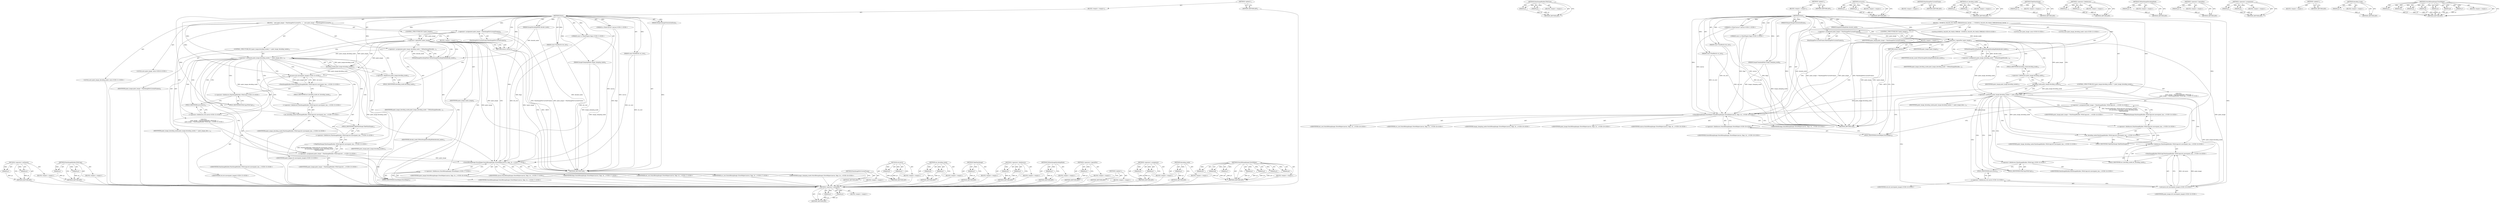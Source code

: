 digraph "StaticBitmapImage.DrawHelper" {
vulnerable_114 [label=<(METHOD,&lt;operator&gt;.notEquals)>];
vulnerable_115 [label=<(PARAM,p1)>];
vulnerable_116 [label=<(PARAM,p2)>];
vulnerable_117 [label=<(BLOCK,&lt;empty&gt;,&lt;empty&gt;)>];
vulnerable_118 [label=<(METHOD_RETURN,ANY)>];
vulnerable_137 [label=<(METHOD,PaintImageBuilder.WithCopy)>];
vulnerable_138 [label=<(PARAM,p1)>];
vulnerable_139 [label=<(PARAM,p2)>];
vulnerable_140 [label=<(BLOCK,&lt;empty&gt;,&lt;empty&gt;)>];
vulnerable_141 [label=<(METHOD_RETURN,ANY)>];
vulnerable_6 [label=<(METHOD,&lt;global&gt;)<SUB>1</SUB>>];
vulnerable_7 [label=<(BLOCK,&lt;empty&gt;,&lt;empty&gt;)<SUB>1</SUB>>];
vulnerable_8 [label=<(METHOD,Draw)<SUB>1</SUB>>];
vulnerable_9 [label="<(PARAM,cc::PaintCanvas* canvas)<SUB>1</SUB>>"];
vulnerable_10 [label="<(PARAM,const cc::PaintFlags&amp; flags)<SUB>2</SUB>>"];
vulnerable_11 [label=<(PARAM,const FloatRect&amp; dst_rect)<SUB>3</SUB>>];
vulnerable_12 [label=<(PARAM,const FloatRect&amp; src_rect)<SUB>4</SUB>>];
vulnerable_13 [label=<(PARAM,RespectImageOrientationEnum)<SUB>5</SUB>>];
vulnerable_14 [label=<(PARAM,ImageClampingMode image_clamping_mode)<SUB>6</SUB>>];
vulnerable_15 [label=<(PARAM,ImageDecodingMode decode_mode)<SUB>7</SUB>>];
vulnerable_16 [label=<(BLOCK,{
   auto paint_image = PaintImageForCurrentFra...,{
   auto paint_image = PaintImageForCurrentFra...)<SUB>7</SUB>>];
vulnerable_17 [label="<(LOCAL,auto paint_image: auto)<SUB>8</SUB>>"];
vulnerable_18 [label=<(&lt;operator&gt;.assignment,paint_image = PaintImageForCurrentFrame())<SUB>8</SUB>>];
vulnerable_19 [label=<(IDENTIFIER,paint_image,paint_image = PaintImageForCurrentFrame())<SUB>8</SUB>>];
vulnerable_20 [label=<(PaintImageForCurrentFrame,PaintImageForCurrentFrame())<SUB>8</SUB>>];
vulnerable_21 [label=<(CONTROL_STRUCTURE,IF,if (!paint_image))<SUB>9</SUB>>];
vulnerable_22 [label=<(&lt;operator&gt;.logicalNot,!paint_image)<SUB>9</SUB>>];
vulnerable_23 [label=<(IDENTIFIER,paint_image,!paint_image)<SUB>9</SUB>>];
vulnerable_24 [label=<(BLOCK,&lt;empty&gt;,&lt;empty&gt;)<SUB>10</SUB>>];
vulnerable_25 [label=<(RETURN,return;,return;)<SUB>10</SUB>>];
vulnerable_26 [label="<(LOCAL,auto paint_image_decoding_mode: auto)<SUB>11</SUB>>"];
vulnerable_27 [label=<(&lt;operator&gt;.assignment,paint_image_decoding_mode = ToPaintImageDecodin...)<SUB>11</SUB>>];
vulnerable_28 [label=<(IDENTIFIER,paint_image_decoding_mode,paint_image_decoding_mode = ToPaintImageDecodin...)<SUB>11</SUB>>];
vulnerable_29 [label=<(ToPaintImageDecodingMode,ToPaintImageDecodingMode(decode_mode))<SUB>11</SUB>>];
vulnerable_30 [label=<(IDENTIFIER,decode_mode,ToPaintImageDecodingMode(decode_mode))<SUB>11</SUB>>];
vulnerable_31 [label=<(CONTROL_STRUCTURE,IF,if (paint_image.decoding_mode() != paint_image_decoding_mode))<SUB>12</SUB>>];
vulnerable_32 [label=<(&lt;operator&gt;.notEquals,paint_image.decoding_mode() != paint_image_deco...)<SUB>12</SUB>>];
vulnerable_33 [label=<(decoding_mode,paint_image.decoding_mode())<SUB>12</SUB>>];
vulnerable_34 [label=<(&lt;operator&gt;.fieldAccess,paint_image.decoding_mode)<SUB>12</SUB>>];
vulnerable_35 [label=<(IDENTIFIER,paint_image,paint_image.decoding_mode())<SUB>12</SUB>>];
vulnerable_36 [label=<(FIELD_IDENTIFIER,decoding_mode,decoding_mode)<SUB>12</SUB>>];
vulnerable_37 [label=<(IDENTIFIER,paint_image_decoding_mode,paint_image.decoding_mode() != paint_image_deco...)<SUB>12</SUB>>];
vulnerable_38 [label="<(BLOCK,{
    paint_image = PaintImageBuilder::WithCopy...,{
    paint_image = PaintImageBuilder::WithCopy...)<SUB>12</SUB>>"];
vulnerable_39 [label="<(&lt;operator&gt;.assignment,paint_image = PaintImageBuilder::WithCopy(std::...)<SUB>13</SUB>>"];
vulnerable_40 [label="<(IDENTIFIER,paint_image,paint_image = PaintImageBuilder::WithCopy(std::...)<SUB>13</SUB>>"];
vulnerable_41 [label="<(TakePaintImage,PaintImageBuilder::WithCopy(std::move(paint_ima...)<SUB>13</SUB>>"];
vulnerable_42 [label="<(&lt;operator&gt;.fieldAccess,PaintImageBuilder::WithCopy(std::move(paint_ima...)<SUB>13</SUB>>"];
vulnerable_43 [label="<(set_decoding_mode,PaintImageBuilder::WithCopy(std::move(paint_ima...)<SUB>13</SUB>>"];
vulnerable_44 [label="<(&lt;operator&gt;.fieldAccess,PaintImageBuilder::WithCopy(std::move(paint_ima...)<SUB>13</SUB>>"];
vulnerable_45 [label="<(PaintImageBuilder.WithCopy,PaintImageBuilder::WithCopy(std::move(paint_ima...)<SUB>13</SUB>>"];
vulnerable_46 [label="<(&lt;operator&gt;.fieldAccess,PaintImageBuilder::WithCopy)<SUB>13</SUB>>"];
vulnerable_47 [label="<(IDENTIFIER,PaintImageBuilder,PaintImageBuilder::WithCopy(std::move(paint_ima...)<SUB>13</SUB>>"];
vulnerable_48 [label=<(FIELD_IDENTIFIER,WithCopy,WithCopy)<SUB>13</SUB>>];
vulnerable_49 [label="<(std.move,std::move(paint_image))<SUB>13</SUB>>"];
vulnerable_50 [label="<(&lt;operator&gt;.fieldAccess,std::move)<SUB>13</SUB>>"];
vulnerable_51 [label="<(IDENTIFIER,std,std::move(paint_image))<SUB>13</SUB>>"];
vulnerable_52 [label=<(FIELD_IDENTIFIER,move,move)<SUB>13</SUB>>];
vulnerable_53 [label="<(IDENTIFIER,paint_image,std::move(paint_image))<SUB>13</SUB>>"];
vulnerable_54 [label=<(FIELD_IDENTIFIER,set_decoding_mode,set_decoding_mode)<SUB>13</SUB>>];
vulnerable_55 [label="<(IDENTIFIER,paint_image_decoding_mode,PaintImageBuilder::WithCopy(std::move(paint_ima...)<SUB>14</SUB>>"];
vulnerable_56 [label=<(FIELD_IDENTIFIER,TakePaintImage,TakePaintImage)<SUB>13</SUB>>];
vulnerable_57 [label="<(StaticBitmapImage.DrawHelper,StaticBitmapImage::DrawHelper(canvas, flags, ds...)<SUB>17</SUB>>"];
vulnerable_58 [label="<(&lt;operator&gt;.fieldAccess,StaticBitmapImage::DrawHelper)<SUB>17</SUB>>"];
vulnerable_59 [label="<(IDENTIFIER,StaticBitmapImage,StaticBitmapImage::DrawHelper(canvas, flags, ds...)<SUB>17</SUB>>"];
vulnerable_60 [label=<(FIELD_IDENTIFIER,DrawHelper,DrawHelper)<SUB>17</SUB>>];
vulnerable_61 [label="<(IDENTIFIER,canvas,StaticBitmapImage::DrawHelper(canvas, flags, ds...)<SUB>17</SUB>>"];
vulnerable_62 [label="<(IDENTIFIER,flags,StaticBitmapImage::DrawHelper(canvas, flags, ds...)<SUB>17</SUB>>"];
vulnerable_63 [label="<(IDENTIFIER,dst_rect,StaticBitmapImage::DrawHelper(canvas, flags, ds...)<SUB>17</SUB>>"];
vulnerable_64 [label="<(IDENTIFIER,src_rect,StaticBitmapImage::DrawHelper(canvas, flags, ds...)<SUB>17</SUB>>"];
vulnerable_65 [label="<(IDENTIFIER,image_clamping_mode,StaticBitmapImage::DrawHelper(canvas, flags, ds...)<SUB>18</SUB>>"];
vulnerable_66 [label="<(IDENTIFIER,paint_image,StaticBitmapImage::DrawHelper(canvas, flags, ds...)<SUB>18</SUB>>"];
vulnerable_67 [label=<(METHOD_RETURN,void)<SUB>1</SUB>>];
vulnerable_69 [label=<(METHOD_RETURN,ANY)<SUB>1</SUB>>];
vulnerable_142 [label=<(METHOD,std.move)>];
vulnerable_143 [label=<(PARAM,p1)>];
vulnerable_144 [label=<(PARAM,p2)>];
vulnerable_145 [label=<(BLOCK,&lt;empty&gt;,&lt;empty&gt;)>];
vulnerable_146 [label=<(METHOD_RETURN,ANY)>];
vulnerable_103 [label=<(METHOD,PaintImageForCurrentFrame)>];
vulnerable_104 [label=<(BLOCK,&lt;empty&gt;,&lt;empty&gt;)>];
vulnerable_105 [label=<(METHOD_RETURN,ANY)>];
vulnerable_132 [label=<(METHOD,set_decoding_mode)>];
vulnerable_133 [label=<(PARAM,p1)>];
vulnerable_134 [label=<(PARAM,p2)>];
vulnerable_135 [label=<(BLOCK,&lt;empty&gt;,&lt;empty&gt;)>];
vulnerable_136 [label=<(METHOD_RETURN,ANY)>];
vulnerable_128 [label=<(METHOD,TakePaintImage)>];
vulnerable_129 [label=<(PARAM,p1)>];
vulnerable_130 [label=<(BLOCK,&lt;empty&gt;,&lt;empty&gt;)>];
vulnerable_131 [label=<(METHOD_RETURN,ANY)>];
vulnerable_123 [label=<(METHOD,&lt;operator&gt;.fieldAccess)>];
vulnerable_124 [label=<(PARAM,p1)>];
vulnerable_125 [label=<(PARAM,p2)>];
vulnerable_126 [label=<(BLOCK,&lt;empty&gt;,&lt;empty&gt;)>];
vulnerable_127 [label=<(METHOD_RETURN,ANY)>];
vulnerable_110 [label=<(METHOD,ToPaintImageDecodingMode)>];
vulnerable_111 [label=<(PARAM,p1)>];
vulnerable_112 [label=<(BLOCK,&lt;empty&gt;,&lt;empty&gt;)>];
vulnerable_113 [label=<(METHOD_RETURN,ANY)>];
vulnerable_106 [label=<(METHOD,&lt;operator&gt;.logicalNot)>];
vulnerable_107 [label=<(PARAM,p1)>];
vulnerable_108 [label=<(BLOCK,&lt;empty&gt;,&lt;empty&gt;)>];
vulnerable_109 [label=<(METHOD_RETURN,ANY)>];
vulnerable_98 [label=<(METHOD,&lt;operator&gt;.assignment)>];
vulnerable_99 [label=<(PARAM,p1)>];
vulnerable_100 [label=<(PARAM,p2)>];
vulnerable_101 [label=<(BLOCK,&lt;empty&gt;,&lt;empty&gt;)>];
vulnerable_102 [label=<(METHOD_RETURN,ANY)>];
vulnerable_92 [label=<(METHOD,&lt;global&gt;)<SUB>1</SUB>>];
vulnerable_93 [label=<(BLOCK,&lt;empty&gt;,&lt;empty&gt;)>];
vulnerable_94 [label=<(METHOD_RETURN,ANY)>];
vulnerable_119 [label=<(METHOD,decoding_mode)>];
vulnerable_120 [label=<(PARAM,p1)>];
vulnerable_121 [label=<(BLOCK,&lt;empty&gt;,&lt;empty&gt;)>];
vulnerable_122 [label=<(METHOD_RETURN,ANY)>];
vulnerable_147 [label=<(METHOD,StaticBitmapImage.DrawHelper)>];
vulnerable_148 [label=<(PARAM,p1)>];
vulnerable_149 [label=<(PARAM,p2)>];
vulnerable_150 [label=<(PARAM,p3)>];
vulnerable_151 [label=<(PARAM,p4)>];
vulnerable_152 [label=<(PARAM,p5)>];
vulnerable_153 [label=<(PARAM,p6)>];
vulnerable_154 [label=<(PARAM,p7)>];
vulnerable_155 [label=<(BLOCK,&lt;empty&gt;,&lt;empty&gt;)>];
vulnerable_156 [label=<(METHOD_RETURN,ANY)>];
fixed_117 [label=<(METHOD,&lt;operator&gt;.notEquals)>];
fixed_118 [label=<(PARAM,p1)>];
fixed_119 [label=<(PARAM,p2)>];
fixed_120 [label=<(BLOCK,&lt;empty&gt;,&lt;empty&gt;)>];
fixed_121 [label=<(METHOD_RETURN,ANY)>];
fixed_140 [label=<(METHOD,PaintImageBuilder.WithCopy)>];
fixed_141 [label=<(PARAM,p1)>];
fixed_142 [label=<(PARAM,p2)>];
fixed_143 [label=<(BLOCK,&lt;empty&gt;,&lt;empty&gt;)>];
fixed_144 [label=<(METHOD_RETURN,ANY)>];
fixed_6 [label=<(METHOD,&lt;global&gt;)<SUB>1</SUB>>];
fixed_7 [label=<(BLOCK,&lt;empty&gt;,&lt;empty&gt;)<SUB>1</SUB>>];
fixed_8 [label=<(METHOD,Draw)<SUB>1</SUB>>];
fixed_9 [label="<(PARAM,cc::PaintCanvas* canvas)<SUB>1</SUB>>"];
fixed_10 [label="<(PARAM,const cc::PaintFlags&amp; flags)<SUB>2</SUB>>"];
fixed_11 [label=<(PARAM,const FloatRect&amp; dst_rect)<SUB>3</SUB>>];
fixed_12 [label=<(PARAM,const FloatRect&amp; src_rect)<SUB>4</SUB>>];
fixed_13 [label=<(PARAM,RespectImageOrientationEnum)<SUB>5</SUB>>];
fixed_14 [label=<(PARAM,ImageClampingMode image_clamping_mode)<SUB>6</SUB>>];
fixed_15 [label=<(PARAM,ImageDecodingMode decode_mode)<SUB>7</SUB>>];
fixed_16 [label=<(BLOCK,{
  DCHECK_CALLED_ON_VALID_THREAD(thread_checke...,{
  DCHECK_CALLED_ON_VALID_THREAD(thread_checke...)<SUB>7</SUB>>];
fixed_17 [label="<(LOCAL,DCHECK_CALLED_ON_VALID_THREAD : DCHECK_CALLED_ON_VALID_THREAD)<SUB>8</SUB>>"];
fixed_18 [label="<(LOCAL,auto paint_image: auto)<SUB>9</SUB>>"];
fixed_19 [label=<(&lt;operator&gt;.assignment,paint_image = PaintImageForCurrentFrame())<SUB>9</SUB>>];
fixed_20 [label=<(IDENTIFIER,paint_image,paint_image = PaintImageForCurrentFrame())<SUB>9</SUB>>];
fixed_21 [label=<(PaintImageForCurrentFrame,PaintImageForCurrentFrame())<SUB>9</SUB>>];
fixed_22 [label=<(CONTROL_STRUCTURE,IF,if (!paint_image))<SUB>10</SUB>>];
fixed_23 [label=<(&lt;operator&gt;.logicalNot,!paint_image)<SUB>10</SUB>>];
fixed_24 [label=<(IDENTIFIER,paint_image,!paint_image)<SUB>10</SUB>>];
fixed_25 [label=<(BLOCK,&lt;empty&gt;,&lt;empty&gt;)<SUB>11</SUB>>];
fixed_26 [label=<(RETURN,return;,return;)<SUB>11</SUB>>];
fixed_27 [label="<(LOCAL,auto paint_image_decoding_mode: auto)<SUB>12</SUB>>"];
fixed_28 [label=<(&lt;operator&gt;.assignment,paint_image_decoding_mode = ToPaintImageDecodin...)<SUB>12</SUB>>];
fixed_29 [label=<(IDENTIFIER,paint_image_decoding_mode,paint_image_decoding_mode = ToPaintImageDecodin...)<SUB>12</SUB>>];
fixed_30 [label=<(ToPaintImageDecodingMode,ToPaintImageDecodingMode(decode_mode))<SUB>12</SUB>>];
fixed_31 [label=<(IDENTIFIER,decode_mode,ToPaintImageDecodingMode(decode_mode))<SUB>12</SUB>>];
fixed_32 [label=<(CONTROL_STRUCTURE,IF,if (paint_image.decoding_mode() != paint_image_decoding_mode))<SUB>13</SUB>>];
fixed_33 [label=<(&lt;operator&gt;.notEquals,paint_image.decoding_mode() != paint_image_deco...)<SUB>13</SUB>>];
fixed_34 [label=<(decoding_mode,paint_image.decoding_mode())<SUB>13</SUB>>];
fixed_35 [label=<(&lt;operator&gt;.fieldAccess,paint_image.decoding_mode)<SUB>13</SUB>>];
fixed_36 [label=<(IDENTIFIER,paint_image,paint_image.decoding_mode())<SUB>13</SUB>>];
fixed_37 [label=<(FIELD_IDENTIFIER,decoding_mode,decoding_mode)<SUB>13</SUB>>];
fixed_38 [label=<(IDENTIFIER,paint_image_decoding_mode,paint_image.decoding_mode() != paint_image_deco...)<SUB>13</SUB>>];
fixed_39 [label="<(BLOCK,{
    paint_image = PaintImageBuilder::WithCopy...,{
    paint_image = PaintImageBuilder::WithCopy...)<SUB>13</SUB>>"];
fixed_40 [label="<(&lt;operator&gt;.assignment,paint_image = PaintImageBuilder::WithCopy(std::...)<SUB>14</SUB>>"];
fixed_41 [label="<(IDENTIFIER,paint_image,paint_image = PaintImageBuilder::WithCopy(std::...)<SUB>14</SUB>>"];
fixed_42 [label="<(TakePaintImage,PaintImageBuilder::WithCopy(std::move(paint_ima...)<SUB>14</SUB>>"];
fixed_43 [label="<(&lt;operator&gt;.fieldAccess,PaintImageBuilder::WithCopy(std::move(paint_ima...)<SUB>14</SUB>>"];
fixed_44 [label="<(set_decoding_mode,PaintImageBuilder::WithCopy(std::move(paint_ima...)<SUB>14</SUB>>"];
fixed_45 [label="<(&lt;operator&gt;.fieldAccess,PaintImageBuilder::WithCopy(std::move(paint_ima...)<SUB>14</SUB>>"];
fixed_46 [label="<(PaintImageBuilder.WithCopy,PaintImageBuilder::WithCopy(std::move(paint_ima...)<SUB>14</SUB>>"];
fixed_47 [label="<(&lt;operator&gt;.fieldAccess,PaintImageBuilder::WithCopy)<SUB>14</SUB>>"];
fixed_48 [label="<(IDENTIFIER,PaintImageBuilder,PaintImageBuilder::WithCopy(std::move(paint_ima...)<SUB>14</SUB>>"];
fixed_49 [label=<(FIELD_IDENTIFIER,WithCopy,WithCopy)<SUB>14</SUB>>];
fixed_50 [label="<(std.move,std::move(paint_image))<SUB>14</SUB>>"];
fixed_51 [label="<(&lt;operator&gt;.fieldAccess,std::move)<SUB>14</SUB>>"];
fixed_52 [label="<(IDENTIFIER,std,std::move(paint_image))<SUB>14</SUB>>"];
fixed_53 [label=<(FIELD_IDENTIFIER,move,move)<SUB>14</SUB>>];
fixed_54 [label="<(IDENTIFIER,paint_image,std::move(paint_image))<SUB>14</SUB>>"];
fixed_55 [label=<(FIELD_IDENTIFIER,set_decoding_mode,set_decoding_mode)<SUB>14</SUB>>];
fixed_56 [label="<(IDENTIFIER,paint_image_decoding_mode,PaintImageBuilder::WithCopy(std::move(paint_ima...)<SUB>15</SUB>>"];
fixed_57 [label=<(FIELD_IDENTIFIER,TakePaintImage,TakePaintImage)<SUB>14</SUB>>];
fixed_58 [label="<(StaticBitmapImage.DrawHelper,StaticBitmapImage::DrawHelper(canvas, flags, ds...)<SUB>18</SUB>>"];
fixed_59 [label="<(&lt;operator&gt;.fieldAccess,StaticBitmapImage::DrawHelper)<SUB>18</SUB>>"];
fixed_60 [label="<(IDENTIFIER,StaticBitmapImage,StaticBitmapImage::DrawHelper(canvas, flags, ds...)<SUB>18</SUB>>"];
fixed_61 [label=<(FIELD_IDENTIFIER,DrawHelper,DrawHelper)<SUB>18</SUB>>];
fixed_62 [label="<(IDENTIFIER,canvas,StaticBitmapImage::DrawHelper(canvas, flags, ds...)<SUB>18</SUB>>"];
fixed_63 [label="<(IDENTIFIER,flags,StaticBitmapImage::DrawHelper(canvas, flags, ds...)<SUB>18</SUB>>"];
fixed_64 [label="<(IDENTIFIER,dst_rect,StaticBitmapImage::DrawHelper(canvas, flags, ds...)<SUB>18</SUB>>"];
fixed_65 [label="<(IDENTIFIER,src_rect,StaticBitmapImage::DrawHelper(canvas, flags, ds...)<SUB>18</SUB>>"];
fixed_66 [label="<(IDENTIFIER,image_clamping_mode,StaticBitmapImage::DrawHelper(canvas, flags, ds...)<SUB>19</SUB>>"];
fixed_67 [label="<(IDENTIFIER,paint_image,StaticBitmapImage::DrawHelper(canvas, flags, ds...)<SUB>19</SUB>>"];
fixed_68 [label=<(METHOD_RETURN,void)<SUB>1</SUB>>];
fixed_70 [label=<(METHOD_RETURN,ANY)<SUB>1</SUB>>];
fixed_145 [label=<(METHOD,std.move)>];
fixed_146 [label=<(PARAM,p1)>];
fixed_147 [label=<(PARAM,p2)>];
fixed_148 [label=<(BLOCK,&lt;empty&gt;,&lt;empty&gt;)>];
fixed_149 [label=<(METHOD_RETURN,ANY)>];
fixed_106 [label=<(METHOD,PaintImageForCurrentFrame)>];
fixed_107 [label=<(BLOCK,&lt;empty&gt;,&lt;empty&gt;)>];
fixed_108 [label=<(METHOD_RETURN,ANY)>];
fixed_135 [label=<(METHOD,set_decoding_mode)>];
fixed_136 [label=<(PARAM,p1)>];
fixed_137 [label=<(PARAM,p2)>];
fixed_138 [label=<(BLOCK,&lt;empty&gt;,&lt;empty&gt;)>];
fixed_139 [label=<(METHOD_RETURN,ANY)>];
fixed_131 [label=<(METHOD,TakePaintImage)>];
fixed_132 [label=<(PARAM,p1)>];
fixed_133 [label=<(BLOCK,&lt;empty&gt;,&lt;empty&gt;)>];
fixed_134 [label=<(METHOD_RETURN,ANY)>];
fixed_126 [label=<(METHOD,&lt;operator&gt;.fieldAccess)>];
fixed_127 [label=<(PARAM,p1)>];
fixed_128 [label=<(PARAM,p2)>];
fixed_129 [label=<(BLOCK,&lt;empty&gt;,&lt;empty&gt;)>];
fixed_130 [label=<(METHOD_RETURN,ANY)>];
fixed_113 [label=<(METHOD,ToPaintImageDecodingMode)>];
fixed_114 [label=<(PARAM,p1)>];
fixed_115 [label=<(BLOCK,&lt;empty&gt;,&lt;empty&gt;)>];
fixed_116 [label=<(METHOD_RETURN,ANY)>];
fixed_109 [label=<(METHOD,&lt;operator&gt;.logicalNot)>];
fixed_110 [label=<(PARAM,p1)>];
fixed_111 [label=<(BLOCK,&lt;empty&gt;,&lt;empty&gt;)>];
fixed_112 [label=<(METHOD_RETURN,ANY)>];
fixed_101 [label=<(METHOD,&lt;operator&gt;.assignment)>];
fixed_102 [label=<(PARAM,p1)>];
fixed_103 [label=<(PARAM,p2)>];
fixed_104 [label=<(BLOCK,&lt;empty&gt;,&lt;empty&gt;)>];
fixed_105 [label=<(METHOD_RETURN,ANY)>];
fixed_95 [label=<(METHOD,&lt;global&gt;)<SUB>1</SUB>>];
fixed_96 [label=<(BLOCK,&lt;empty&gt;,&lt;empty&gt;)>];
fixed_97 [label=<(METHOD_RETURN,ANY)>];
fixed_122 [label=<(METHOD,decoding_mode)>];
fixed_123 [label=<(PARAM,p1)>];
fixed_124 [label=<(BLOCK,&lt;empty&gt;,&lt;empty&gt;)>];
fixed_125 [label=<(METHOD_RETURN,ANY)>];
fixed_150 [label=<(METHOD,StaticBitmapImage.DrawHelper)>];
fixed_151 [label=<(PARAM,p1)>];
fixed_152 [label=<(PARAM,p2)>];
fixed_153 [label=<(PARAM,p3)>];
fixed_154 [label=<(PARAM,p4)>];
fixed_155 [label=<(PARAM,p5)>];
fixed_156 [label=<(PARAM,p6)>];
fixed_157 [label=<(PARAM,p7)>];
fixed_158 [label=<(BLOCK,&lt;empty&gt;,&lt;empty&gt;)>];
fixed_159 [label=<(METHOD_RETURN,ANY)>];
vulnerable_114 -> vulnerable_115  [key=0, label="AST: "];
vulnerable_114 -> vulnerable_115  [key=1, label="DDG: "];
vulnerable_114 -> vulnerable_117  [key=0, label="AST: "];
vulnerable_114 -> vulnerable_116  [key=0, label="AST: "];
vulnerable_114 -> vulnerable_116  [key=1, label="DDG: "];
vulnerable_114 -> vulnerable_118  [key=0, label="AST: "];
vulnerable_114 -> vulnerable_118  [key=1, label="CFG: "];
vulnerable_115 -> vulnerable_118  [key=0, label="DDG: p1"];
vulnerable_116 -> vulnerable_118  [key=0, label="DDG: p2"];
vulnerable_117 -> fixed_117  [key=0];
vulnerable_118 -> fixed_117  [key=0];
vulnerable_137 -> vulnerable_138  [key=0, label="AST: "];
vulnerable_137 -> vulnerable_138  [key=1, label="DDG: "];
vulnerable_137 -> vulnerable_140  [key=0, label="AST: "];
vulnerable_137 -> vulnerable_139  [key=0, label="AST: "];
vulnerable_137 -> vulnerable_139  [key=1, label="DDG: "];
vulnerable_137 -> vulnerable_141  [key=0, label="AST: "];
vulnerable_137 -> vulnerable_141  [key=1, label="CFG: "];
vulnerable_138 -> vulnerable_141  [key=0, label="DDG: p1"];
vulnerable_139 -> vulnerable_141  [key=0, label="DDG: p2"];
vulnerable_140 -> fixed_117  [key=0];
vulnerable_141 -> fixed_117  [key=0];
vulnerable_6 -> vulnerable_7  [key=0, label="AST: "];
vulnerable_6 -> vulnerable_69  [key=0, label="AST: "];
vulnerable_6 -> vulnerable_69  [key=1, label="CFG: "];
vulnerable_7 -> vulnerable_8  [key=0, label="AST: "];
vulnerable_8 -> vulnerable_9  [key=0, label="AST: "];
vulnerable_8 -> vulnerable_9  [key=1, label="DDG: "];
vulnerable_8 -> vulnerable_10  [key=0, label="AST: "];
vulnerable_8 -> vulnerable_10  [key=1, label="DDG: "];
vulnerable_8 -> vulnerable_11  [key=0, label="AST: "];
vulnerable_8 -> vulnerable_11  [key=1, label="DDG: "];
vulnerable_8 -> vulnerable_12  [key=0, label="AST: "];
vulnerable_8 -> vulnerable_12  [key=1, label="DDG: "];
vulnerable_8 -> vulnerable_13  [key=0, label="AST: "];
vulnerable_8 -> vulnerable_13  [key=1, label="DDG: "];
vulnerable_8 -> vulnerable_14  [key=0, label="AST: "];
vulnerable_8 -> vulnerable_14  [key=1, label="DDG: "];
vulnerable_8 -> vulnerable_15  [key=0, label="AST: "];
vulnerable_8 -> vulnerable_15  [key=1, label="DDG: "];
vulnerable_8 -> vulnerable_16  [key=0, label="AST: "];
vulnerable_8 -> vulnerable_67  [key=0, label="AST: "];
vulnerable_8 -> vulnerable_20  [key=0, label="CFG: "];
vulnerable_8 -> vulnerable_18  [key=0, label="DDG: "];
vulnerable_8 -> vulnerable_57  [key=0, label="DDG: "];
vulnerable_8 -> vulnerable_22  [key=0, label="DDG: "];
vulnerable_8 -> vulnerable_25  [key=0, label="DDG: "];
vulnerable_8 -> vulnerable_29  [key=0, label="DDG: "];
vulnerable_8 -> vulnerable_32  [key=0, label="DDG: "];
vulnerable_8 -> vulnerable_43  [key=0, label="DDG: "];
vulnerable_8 -> vulnerable_49  [key=0, label="DDG: "];
vulnerable_9 -> vulnerable_67  [key=0, label="DDG: canvas"];
vulnerable_9 -> vulnerable_57  [key=0, label="DDG: canvas"];
vulnerable_10 -> vulnerable_67  [key=0, label="DDG: flags"];
vulnerable_10 -> vulnerable_57  [key=0, label="DDG: flags"];
vulnerable_11 -> vulnerable_67  [key=0, label="DDG: dst_rect"];
vulnerable_11 -> vulnerable_57  [key=0, label="DDG: dst_rect"];
vulnerable_12 -> vulnerable_67  [key=0, label="DDG: src_rect"];
vulnerable_12 -> vulnerable_57  [key=0, label="DDG: src_rect"];
vulnerable_13 -> vulnerable_67  [key=0, label="DDG: "];
vulnerable_14 -> vulnerable_67  [key=0, label="DDG: image_clamping_mode"];
vulnerable_14 -> vulnerable_57  [key=0, label="DDG: image_clamping_mode"];
vulnerable_15 -> vulnerable_67  [key=0, label="DDG: decode_mode"];
vulnerable_15 -> vulnerable_29  [key=0, label="DDG: decode_mode"];
vulnerable_16 -> vulnerable_17  [key=0, label="AST: "];
vulnerable_16 -> vulnerable_18  [key=0, label="AST: "];
vulnerable_16 -> vulnerable_21  [key=0, label="AST: "];
vulnerable_16 -> vulnerable_26  [key=0, label="AST: "];
vulnerable_16 -> vulnerable_27  [key=0, label="AST: "];
vulnerable_16 -> vulnerable_31  [key=0, label="AST: "];
vulnerable_16 -> vulnerable_57  [key=0, label="AST: "];
vulnerable_17 -> fixed_117  [key=0];
vulnerable_18 -> vulnerable_19  [key=0, label="AST: "];
vulnerable_18 -> vulnerable_20  [key=0, label="AST: "];
vulnerable_18 -> vulnerable_22  [key=0, label="CFG: "];
vulnerable_18 -> vulnerable_22  [key=1, label="DDG: paint_image"];
vulnerable_18 -> vulnerable_67  [key=0, label="DDG: PaintImageForCurrentFrame()"];
vulnerable_18 -> vulnerable_67  [key=1, label="DDG: paint_image = PaintImageForCurrentFrame()"];
vulnerable_19 -> fixed_117  [key=0];
vulnerable_20 -> vulnerable_18  [key=0, label="CFG: "];
vulnerable_21 -> vulnerable_22  [key=0, label="AST: "];
vulnerable_21 -> vulnerable_24  [key=0, label="AST: "];
vulnerable_22 -> vulnerable_23  [key=0, label="AST: "];
vulnerable_22 -> vulnerable_25  [key=0, label="CFG: "];
vulnerable_22 -> vulnerable_25  [key=1, label="CDG: "];
vulnerable_22 -> vulnerable_29  [key=0, label="CFG: "];
vulnerable_22 -> vulnerable_29  [key=1, label="CDG: "];
vulnerable_22 -> vulnerable_67  [key=0, label="DDG: paint_image"];
vulnerable_22 -> vulnerable_67  [key=1, label="DDG: !paint_image"];
vulnerable_22 -> vulnerable_57  [key=0, label="DDG: paint_image"];
vulnerable_22 -> vulnerable_57  [key=1, label="CDG: "];
vulnerable_22 -> vulnerable_33  [key=0, label="DDG: paint_image"];
vulnerable_22 -> vulnerable_33  [key=1, label="CDG: "];
vulnerable_22 -> vulnerable_49  [key=0, label="DDG: paint_image"];
vulnerable_22 -> vulnerable_34  [key=0, label="CDG: "];
vulnerable_22 -> vulnerable_32  [key=0, label="CDG: "];
vulnerable_22 -> vulnerable_58  [key=0, label="CDG: "];
vulnerable_22 -> vulnerable_60  [key=0, label="CDG: "];
vulnerable_22 -> vulnerable_36  [key=0, label="CDG: "];
vulnerable_22 -> vulnerable_27  [key=0, label="CDG: "];
vulnerable_23 -> fixed_117  [key=0];
vulnerable_24 -> vulnerable_25  [key=0, label="AST: "];
vulnerable_25 -> vulnerable_67  [key=0, label="CFG: "];
vulnerable_25 -> vulnerable_67  [key=1, label="DDG: &lt;RET&gt;"];
vulnerable_26 -> fixed_117  [key=0];
vulnerable_27 -> vulnerable_28  [key=0, label="AST: "];
vulnerable_27 -> vulnerable_29  [key=0, label="AST: "];
vulnerable_27 -> vulnerable_36  [key=0, label="CFG: "];
vulnerable_27 -> vulnerable_32  [key=0, label="DDG: paint_image_decoding_mode"];
vulnerable_28 -> fixed_117  [key=0];
vulnerable_29 -> vulnerable_30  [key=0, label="AST: "];
vulnerable_29 -> vulnerable_27  [key=0, label="CFG: "];
vulnerable_29 -> vulnerable_27  [key=1, label="DDG: decode_mode"];
vulnerable_30 -> fixed_117  [key=0];
vulnerable_31 -> vulnerable_32  [key=0, label="AST: "];
vulnerable_31 -> vulnerable_38  [key=0, label="AST: "];
vulnerable_32 -> vulnerable_33  [key=0, label="AST: "];
vulnerable_32 -> vulnerable_37  [key=0, label="AST: "];
vulnerable_32 -> vulnerable_48  [key=0, label="CFG: "];
vulnerable_32 -> vulnerable_48  [key=1, label="CDG: "];
vulnerable_32 -> vulnerable_60  [key=0, label="CFG: "];
vulnerable_32 -> vulnerable_43  [key=0, label="DDG: paint_image_decoding_mode"];
vulnerable_32 -> vulnerable_43  [key=1, label="CDG: "];
vulnerable_32 -> vulnerable_49  [key=0, label="CDG: "];
vulnerable_32 -> vulnerable_42  [key=0, label="CDG: "];
vulnerable_32 -> vulnerable_52  [key=0, label="CDG: "];
vulnerable_32 -> vulnerable_46  [key=0, label="CDG: "];
vulnerable_32 -> vulnerable_56  [key=0, label="CDG: "];
vulnerable_32 -> vulnerable_41  [key=0, label="CDG: "];
vulnerable_32 -> vulnerable_45  [key=0, label="CDG: "];
vulnerable_32 -> vulnerable_50  [key=0, label="CDG: "];
vulnerable_32 -> vulnerable_44  [key=0, label="CDG: "];
vulnerable_32 -> vulnerable_54  [key=0, label="CDG: "];
vulnerable_32 -> vulnerable_39  [key=0, label="CDG: "];
vulnerable_33 -> vulnerable_34  [key=0, label="AST: "];
vulnerable_33 -> vulnerable_32  [key=0, label="CFG: "];
vulnerable_33 -> vulnerable_32  [key=1, label="DDG: paint_image.decoding_mode"];
vulnerable_33 -> vulnerable_57  [key=0, label="DDG: paint_image.decoding_mode"];
vulnerable_33 -> vulnerable_49  [key=0, label="DDG: paint_image.decoding_mode"];
vulnerable_34 -> vulnerable_35  [key=0, label="AST: "];
vulnerable_34 -> vulnerable_36  [key=0, label="AST: "];
vulnerable_34 -> vulnerable_33  [key=0, label="CFG: "];
vulnerable_35 -> fixed_117  [key=0];
vulnerable_36 -> vulnerable_34  [key=0, label="CFG: "];
vulnerable_37 -> fixed_117  [key=0];
vulnerable_38 -> vulnerable_39  [key=0, label="AST: "];
vulnerable_39 -> vulnerable_40  [key=0, label="AST: "];
vulnerable_39 -> vulnerable_41  [key=0, label="AST: "];
vulnerable_39 -> vulnerable_60  [key=0, label="CFG: "];
vulnerable_39 -> vulnerable_57  [key=0, label="DDG: paint_image"];
vulnerable_40 -> fixed_117  [key=0];
vulnerable_41 -> vulnerable_42  [key=0, label="AST: "];
vulnerable_41 -> vulnerable_39  [key=0, label="CFG: "];
vulnerable_41 -> vulnerable_39  [key=1, label="DDG: PaintImageBuilder::WithCopy(std::move(paint_image))
                      .set_decoding_mode(paint_image_decoding_mode)
                      .TakePaintImage"];
vulnerable_42 -> vulnerable_43  [key=0, label="AST: "];
vulnerable_42 -> vulnerable_56  [key=0, label="AST: "];
vulnerable_42 -> vulnerable_41  [key=0, label="CFG: "];
vulnerable_43 -> vulnerable_44  [key=0, label="AST: "];
vulnerable_43 -> vulnerable_55  [key=0, label="AST: "];
vulnerable_43 -> vulnerable_56  [key=0, label="CFG: "];
vulnerable_44 -> vulnerable_45  [key=0, label="AST: "];
vulnerable_44 -> vulnerable_54  [key=0, label="AST: "];
vulnerable_44 -> vulnerable_43  [key=0, label="CFG: "];
vulnerable_45 -> vulnerable_46  [key=0, label="AST: "];
vulnerable_45 -> vulnerable_49  [key=0, label="AST: "];
vulnerable_45 -> vulnerable_54  [key=0, label="CFG: "];
vulnerable_46 -> vulnerable_47  [key=0, label="AST: "];
vulnerable_46 -> vulnerable_48  [key=0, label="AST: "];
vulnerable_46 -> vulnerable_52  [key=0, label="CFG: "];
vulnerable_47 -> fixed_117  [key=0];
vulnerable_48 -> vulnerable_46  [key=0, label="CFG: "];
vulnerable_49 -> vulnerable_50  [key=0, label="AST: "];
vulnerable_49 -> vulnerable_53  [key=0, label="AST: "];
vulnerable_49 -> vulnerable_45  [key=0, label="CFG: "];
vulnerable_49 -> vulnerable_45  [key=1, label="DDG: std::move"];
vulnerable_49 -> vulnerable_45  [key=2, label="DDG: paint_image"];
vulnerable_50 -> vulnerable_51  [key=0, label="AST: "];
vulnerable_50 -> vulnerable_52  [key=0, label="AST: "];
vulnerable_50 -> vulnerable_49  [key=0, label="CFG: "];
vulnerable_51 -> fixed_117  [key=0];
vulnerable_52 -> vulnerable_50  [key=0, label="CFG: "];
vulnerable_53 -> fixed_117  [key=0];
vulnerable_54 -> vulnerable_44  [key=0, label="CFG: "];
vulnerable_55 -> fixed_117  [key=0];
vulnerable_56 -> vulnerable_42  [key=0, label="CFG: "];
vulnerable_57 -> vulnerable_58  [key=0, label="AST: "];
vulnerable_57 -> vulnerable_61  [key=0, label="AST: "];
vulnerable_57 -> vulnerable_62  [key=0, label="AST: "];
vulnerable_57 -> vulnerable_63  [key=0, label="AST: "];
vulnerable_57 -> vulnerable_64  [key=0, label="AST: "];
vulnerable_57 -> vulnerable_65  [key=0, label="AST: "];
vulnerable_57 -> vulnerable_66  [key=0, label="AST: "];
vulnerable_57 -> vulnerable_67  [key=0, label="CFG: "];
vulnerable_58 -> vulnerable_59  [key=0, label="AST: "];
vulnerable_58 -> vulnerable_60  [key=0, label="AST: "];
vulnerable_58 -> vulnerable_57  [key=0, label="CFG: "];
vulnerable_59 -> fixed_117  [key=0];
vulnerable_60 -> vulnerable_58  [key=0, label="CFG: "];
vulnerable_61 -> fixed_117  [key=0];
vulnerable_62 -> fixed_117  [key=0];
vulnerable_63 -> fixed_117  [key=0];
vulnerable_64 -> fixed_117  [key=0];
vulnerable_65 -> fixed_117  [key=0];
vulnerable_66 -> fixed_117  [key=0];
vulnerable_67 -> fixed_117  [key=0];
vulnerable_69 -> fixed_117  [key=0];
vulnerable_142 -> vulnerable_143  [key=0, label="AST: "];
vulnerable_142 -> vulnerable_143  [key=1, label="DDG: "];
vulnerable_142 -> vulnerable_145  [key=0, label="AST: "];
vulnerable_142 -> vulnerable_144  [key=0, label="AST: "];
vulnerable_142 -> vulnerable_144  [key=1, label="DDG: "];
vulnerable_142 -> vulnerable_146  [key=0, label="AST: "];
vulnerable_142 -> vulnerable_146  [key=1, label="CFG: "];
vulnerable_143 -> vulnerable_146  [key=0, label="DDG: p1"];
vulnerable_144 -> vulnerable_146  [key=0, label="DDG: p2"];
vulnerable_145 -> fixed_117  [key=0];
vulnerable_146 -> fixed_117  [key=0];
vulnerable_103 -> vulnerable_104  [key=0, label="AST: "];
vulnerable_103 -> vulnerable_105  [key=0, label="AST: "];
vulnerable_103 -> vulnerable_105  [key=1, label="CFG: "];
vulnerable_104 -> fixed_117  [key=0];
vulnerable_105 -> fixed_117  [key=0];
vulnerable_132 -> vulnerable_133  [key=0, label="AST: "];
vulnerable_132 -> vulnerable_133  [key=1, label="DDG: "];
vulnerable_132 -> vulnerable_135  [key=0, label="AST: "];
vulnerable_132 -> vulnerable_134  [key=0, label="AST: "];
vulnerable_132 -> vulnerable_134  [key=1, label="DDG: "];
vulnerable_132 -> vulnerable_136  [key=0, label="AST: "];
vulnerable_132 -> vulnerable_136  [key=1, label="CFG: "];
vulnerable_133 -> vulnerable_136  [key=0, label="DDG: p1"];
vulnerable_134 -> vulnerable_136  [key=0, label="DDG: p2"];
vulnerable_135 -> fixed_117  [key=0];
vulnerable_136 -> fixed_117  [key=0];
vulnerable_128 -> vulnerable_129  [key=0, label="AST: "];
vulnerable_128 -> vulnerable_129  [key=1, label="DDG: "];
vulnerable_128 -> vulnerable_130  [key=0, label="AST: "];
vulnerable_128 -> vulnerable_131  [key=0, label="AST: "];
vulnerable_128 -> vulnerable_131  [key=1, label="CFG: "];
vulnerable_129 -> vulnerable_131  [key=0, label="DDG: p1"];
vulnerable_130 -> fixed_117  [key=0];
vulnerable_131 -> fixed_117  [key=0];
vulnerable_123 -> vulnerable_124  [key=0, label="AST: "];
vulnerable_123 -> vulnerable_124  [key=1, label="DDG: "];
vulnerable_123 -> vulnerable_126  [key=0, label="AST: "];
vulnerable_123 -> vulnerable_125  [key=0, label="AST: "];
vulnerable_123 -> vulnerable_125  [key=1, label="DDG: "];
vulnerable_123 -> vulnerable_127  [key=0, label="AST: "];
vulnerable_123 -> vulnerable_127  [key=1, label="CFG: "];
vulnerable_124 -> vulnerable_127  [key=0, label="DDG: p1"];
vulnerable_125 -> vulnerable_127  [key=0, label="DDG: p2"];
vulnerable_126 -> fixed_117  [key=0];
vulnerable_127 -> fixed_117  [key=0];
vulnerable_110 -> vulnerable_111  [key=0, label="AST: "];
vulnerable_110 -> vulnerable_111  [key=1, label="DDG: "];
vulnerable_110 -> vulnerable_112  [key=0, label="AST: "];
vulnerable_110 -> vulnerable_113  [key=0, label="AST: "];
vulnerable_110 -> vulnerable_113  [key=1, label="CFG: "];
vulnerable_111 -> vulnerable_113  [key=0, label="DDG: p1"];
vulnerable_112 -> fixed_117  [key=0];
vulnerable_113 -> fixed_117  [key=0];
vulnerable_106 -> vulnerable_107  [key=0, label="AST: "];
vulnerable_106 -> vulnerable_107  [key=1, label="DDG: "];
vulnerable_106 -> vulnerable_108  [key=0, label="AST: "];
vulnerable_106 -> vulnerable_109  [key=0, label="AST: "];
vulnerable_106 -> vulnerable_109  [key=1, label="CFG: "];
vulnerable_107 -> vulnerable_109  [key=0, label="DDG: p1"];
vulnerable_108 -> fixed_117  [key=0];
vulnerable_109 -> fixed_117  [key=0];
vulnerable_98 -> vulnerable_99  [key=0, label="AST: "];
vulnerable_98 -> vulnerable_99  [key=1, label="DDG: "];
vulnerable_98 -> vulnerable_101  [key=0, label="AST: "];
vulnerable_98 -> vulnerable_100  [key=0, label="AST: "];
vulnerable_98 -> vulnerable_100  [key=1, label="DDG: "];
vulnerable_98 -> vulnerable_102  [key=0, label="AST: "];
vulnerable_98 -> vulnerable_102  [key=1, label="CFG: "];
vulnerable_99 -> vulnerable_102  [key=0, label="DDG: p1"];
vulnerable_100 -> vulnerable_102  [key=0, label="DDG: p2"];
vulnerable_101 -> fixed_117  [key=0];
vulnerable_102 -> fixed_117  [key=0];
vulnerable_92 -> vulnerable_93  [key=0, label="AST: "];
vulnerable_92 -> vulnerable_94  [key=0, label="AST: "];
vulnerable_92 -> vulnerable_94  [key=1, label="CFG: "];
vulnerable_93 -> fixed_117  [key=0];
vulnerable_94 -> fixed_117  [key=0];
vulnerable_119 -> vulnerable_120  [key=0, label="AST: "];
vulnerable_119 -> vulnerable_120  [key=1, label="DDG: "];
vulnerable_119 -> vulnerable_121  [key=0, label="AST: "];
vulnerable_119 -> vulnerable_122  [key=0, label="AST: "];
vulnerable_119 -> vulnerable_122  [key=1, label="CFG: "];
vulnerable_120 -> vulnerable_122  [key=0, label="DDG: p1"];
vulnerable_121 -> fixed_117  [key=0];
vulnerable_122 -> fixed_117  [key=0];
vulnerable_147 -> vulnerable_148  [key=0, label="AST: "];
vulnerable_147 -> vulnerable_148  [key=1, label="DDG: "];
vulnerable_147 -> vulnerable_155  [key=0, label="AST: "];
vulnerable_147 -> vulnerable_149  [key=0, label="AST: "];
vulnerable_147 -> vulnerable_149  [key=1, label="DDG: "];
vulnerable_147 -> vulnerable_156  [key=0, label="AST: "];
vulnerable_147 -> vulnerable_156  [key=1, label="CFG: "];
vulnerable_147 -> vulnerable_150  [key=0, label="AST: "];
vulnerable_147 -> vulnerable_150  [key=1, label="DDG: "];
vulnerable_147 -> vulnerable_151  [key=0, label="AST: "];
vulnerable_147 -> vulnerable_151  [key=1, label="DDG: "];
vulnerable_147 -> vulnerable_152  [key=0, label="AST: "];
vulnerable_147 -> vulnerable_152  [key=1, label="DDG: "];
vulnerable_147 -> vulnerable_153  [key=0, label="AST: "];
vulnerable_147 -> vulnerable_153  [key=1, label="DDG: "];
vulnerable_147 -> vulnerable_154  [key=0, label="AST: "];
vulnerable_147 -> vulnerable_154  [key=1, label="DDG: "];
vulnerable_148 -> vulnerable_156  [key=0, label="DDG: p1"];
vulnerable_149 -> vulnerable_156  [key=0, label="DDG: p2"];
vulnerable_150 -> vulnerable_156  [key=0, label="DDG: p3"];
vulnerable_151 -> vulnerable_156  [key=0, label="DDG: p4"];
vulnerable_152 -> vulnerable_156  [key=0, label="DDG: p5"];
vulnerable_153 -> vulnerable_156  [key=0, label="DDG: p6"];
vulnerable_154 -> vulnerable_156  [key=0, label="DDG: p7"];
vulnerable_155 -> fixed_117  [key=0];
vulnerable_156 -> fixed_117  [key=0];
fixed_117 -> fixed_118  [key=0, label="AST: "];
fixed_117 -> fixed_118  [key=1, label="DDG: "];
fixed_117 -> fixed_120  [key=0, label="AST: "];
fixed_117 -> fixed_119  [key=0, label="AST: "];
fixed_117 -> fixed_119  [key=1, label="DDG: "];
fixed_117 -> fixed_121  [key=0, label="AST: "];
fixed_117 -> fixed_121  [key=1, label="CFG: "];
fixed_118 -> fixed_121  [key=0, label="DDG: p1"];
fixed_119 -> fixed_121  [key=0, label="DDG: p2"];
fixed_140 -> fixed_141  [key=0, label="AST: "];
fixed_140 -> fixed_141  [key=1, label="DDG: "];
fixed_140 -> fixed_143  [key=0, label="AST: "];
fixed_140 -> fixed_142  [key=0, label="AST: "];
fixed_140 -> fixed_142  [key=1, label="DDG: "];
fixed_140 -> fixed_144  [key=0, label="AST: "];
fixed_140 -> fixed_144  [key=1, label="CFG: "];
fixed_141 -> fixed_144  [key=0, label="DDG: p1"];
fixed_142 -> fixed_144  [key=0, label="DDG: p2"];
fixed_6 -> fixed_7  [key=0, label="AST: "];
fixed_6 -> fixed_70  [key=0, label="AST: "];
fixed_6 -> fixed_70  [key=1, label="CFG: "];
fixed_7 -> fixed_8  [key=0, label="AST: "];
fixed_8 -> fixed_9  [key=0, label="AST: "];
fixed_8 -> fixed_9  [key=1, label="DDG: "];
fixed_8 -> fixed_10  [key=0, label="AST: "];
fixed_8 -> fixed_10  [key=1, label="DDG: "];
fixed_8 -> fixed_11  [key=0, label="AST: "];
fixed_8 -> fixed_11  [key=1, label="DDG: "];
fixed_8 -> fixed_12  [key=0, label="AST: "];
fixed_8 -> fixed_12  [key=1, label="DDG: "];
fixed_8 -> fixed_13  [key=0, label="AST: "];
fixed_8 -> fixed_13  [key=1, label="DDG: "];
fixed_8 -> fixed_14  [key=0, label="AST: "];
fixed_8 -> fixed_14  [key=1, label="DDG: "];
fixed_8 -> fixed_15  [key=0, label="AST: "];
fixed_8 -> fixed_15  [key=1, label="DDG: "];
fixed_8 -> fixed_16  [key=0, label="AST: "];
fixed_8 -> fixed_68  [key=0, label="AST: "];
fixed_8 -> fixed_21  [key=0, label="CFG: "];
fixed_8 -> fixed_19  [key=0, label="DDG: "];
fixed_8 -> fixed_58  [key=0, label="DDG: "];
fixed_8 -> fixed_23  [key=0, label="DDG: "];
fixed_8 -> fixed_26  [key=0, label="DDG: "];
fixed_8 -> fixed_30  [key=0, label="DDG: "];
fixed_8 -> fixed_33  [key=0, label="DDG: "];
fixed_8 -> fixed_44  [key=0, label="DDG: "];
fixed_8 -> fixed_50  [key=0, label="DDG: "];
fixed_9 -> fixed_68  [key=0, label="DDG: canvas"];
fixed_9 -> fixed_58  [key=0, label="DDG: canvas"];
fixed_10 -> fixed_68  [key=0, label="DDG: flags"];
fixed_10 -> fixed_58  [key=0, label="DDG: flags"];
fixed_11 -> fixed_68  [key=0, label="DDG: dst_rect"];
fixed_11 -> fixed_58  [key=0, label="DDG: dst_rect"];
fixed_12 -> fixed_68  [key=0, label="DDG: src_rect"];
fixed_12 -> fixed_58  [key=0, label="DDG: src_rect"];
fixed_13 -> fixed_68  [key=0, label="DDG: "];
fixed_14 -> fixed_68  [key=0, label="DDG: image_clamping_mode"];
fixed_14 -> fixed_58  [key=0, label="DDG: image_clamping_mode"];
fixed_15 -> fixed_68  [key=0, label="DDG: decode_mode"];
fixed_15 -> fixed_30  [key=0, label="DDG: decode_mode"];
fixed_16 -> fixed_17  [key=0, label="AST: "];
fixed_16 -> fixed_18  [key=0, label="AST: "];
fixed_16 -> fixed_19  [key=0, label="AST: "];
fixed_16 -> fixed_22  [key=0, label="AST: "];
fixed_16 -> fixed_27  [key=0, label="AST: "];
fixed_16 -> fixed_28  [key=0, label="AST: "];
fixed_16 -> fixed_32  [key=0, label="AST: "];
fixed_16 -> fixed_58  [key=0, label="AST: "];
fixed_19 -> fixed_20  [key=0, label="AST: "];
fixed_19 -> fixed_21  [key=0, label="AST: "];
fixed_19 -> fixed_23  [key=0, label="CFG: "];
fixed_19 -> fixed_23  [key=1, label="DDG: paint_image"];
fixed_19 -> fixed_68  [key=0, label="DDG: PaintImageForCurrentFrame()"];
fixed_19 -> fixed_68  [key=1, label="DDG: paint_image = PaintImageForCurrentFrame()"];
fixed_21 -> fixed_19  [key=0, label="CFG: "];
fixed_22 -> fixed_23  [key=0, label="AST: "];
fixed_22 -> fixed_25  [key=0, label="AST: "];
fixed_23 -> fixed_24  [key=0, label="AST: "];
fixed_23 -> fixed_26  [key=0, label="CFG: "];
fixed_23 -> fixed_26  [key=1, label="CDG: "];
fixed_23 -> fixed_30  [key=0, label="CFG: "];
fixed_23 -> fixed_30  [key=1, label="CDG: "];
fixed_23 -> fixed_68  [key=0, label="DDG: paint_image"];
fixed_23 -> fixed_68  [key=1, label="DDG: !paint_image"];
fixed_23 -> fixed_58  [key=0, label="DDG: paint_image"];
fixed_23 -> fixed_58  [key=1, label="CDG: "];
fixed_23 -> fixed_34  [key=0, label="DDG: paint_image"];
fixed_23 -> fixed_34  [key=1, label="CDG: "];
fixed_23 -> fixed_50  [key=0, label="DDG: paint_image"];
fixed_23 -> fixed_33  [key=0, label="CDG: "];
fixed_23 -> fixed_61  [key=0, label="CDG: "];
fixed_23 -> fixed_28  [key=0, label="CDG: "];
fixed_23 -> fixed_37  [key=0, label="CDG: "];
fixed_23 -> fixed_59  [key=0, label="CDG: "];
fixed_23 -> fixed_35  [key=0, label="CDG: "];
fixed_25 -> fixed_26  [key=0, label="AST: "];
fixed_26 -> fixed_68  [key=0, label="CFG: "];
fixed_26 -> fixed_68  [key=1, label="DDG: &lt;RET&gt;"];
fixed_28 -> fixed_29  [key=0, label="AST: "];
fixed_28 -> fixed_30  [key=0, label="AST: "];
fixed_28 -> fixed_37  [key=0, label="CFG: "];
fixed_28 -> fixed_33  [key=0, label="DDG: paint_image_decoding_mode"];
fixed_30 -> fixed_31  [key=0, label="AST: "];
fixed_30 -> fixed_28  [key=0, label="CFG: "];
fixed_30 -> fixed_28  [key=1, label="DDG: decode_mode"];
fixed_32 -> fixed_33  [key=0, label="AST: "];
fixed_32 -> fixed_39  [key=0, label="AST: "];
fixed_33 -> fixed_34  [key=0, label="AST: "];
fixed_33 -> fixed_38  [key=0, label="AST: "];
fixed_33 -> fixed_49  [key=0, label="CFG: "];
fixed_33 -> fixed_49  [key=1, label="CDG: "];
fixed_33 -> fixed_61  [key=0, label="CFG: "];
fixed_33 -> fixed_44  [key=0, label="DDG: paint_image_decoding_mode"];
fixed_33 -> fixed_44  [key=1, label="CDG: "];
fixed_33 -> fixed_47  [key=0, label="CDG: "];
fixed_33 -> fixed_42  [key=0, label="CDG: "];
fixed_33 -> fixed_51  [key=0, label="CDG: "];
fixed_33 -> fixed_57  [key=0, label="CDG: "];
fixed_33 -> fixed_46  [key=0, label="CDG: "];
fixed_33 -> fixed_53  [key=0, label="CDG: "];
fixed_33 -> fixed_45  [key=0, label="CDG: "];
fixed_33 -> fixed_40  [key=0, label="CDG: "];
fixed_33 -> fixed_50  [key=0, label="CDG: "];
fixed_33 -> fixed_55  [key=0, label="CDG: "];
fixed_33 -> fixed_43  [key=0, label="CDG: "];
fixed_34 -> fixed_35  [key=0, label="AST: "];
fixed_34 -> fixed_33  [key=0, label="CFG: "];
fixed_34 -> fixed_33  [key=1, label="DDG: paint_image.decoding_mode"];
fixed_34 -> fixed_58  [key=0, label="DDG: paint_image.decoding_mode"];
fixed_34 -> fixed_50  [key=0, label="DDG: paint_image.decoding_mode"];
fixed_35 -> fixed_36  [key=0, label="AST: "];
fixed_35 -> fixed_37  [key=0, label="AST: "];
fixed_35 -> fixed_34  [key=0, label="CFG: "];
fixed_37 -> fixed_35  [key=0, label="CFG: "];
fixed_39 -> fixed_40  [key=0, label="AST: "];
fixed_40 -> fixed_41  [key=0, label="AST: "];
fixed_40 -> fixed_42  [key=0, label="AST: "];
fixed_40 -> fixed_61  [key=0, label="CFG: "];
fixed_40 -> fixed_58  [key=0, label="DDG: paint_image"];
fixed_42 -> fixed_43  [key=0, label="AST: "];
fixed_42 -> fixed_40  [key=0, label="CFG: "];
fixed_42 -> fixed_40  [key=1, label="DDG: PaintImageBuilder::WithCopy(std::move(paint_image))
                      .set_decoding_mode(paint_image_decoding_mode)
                      .TakePaintImage"];
fixed_43 -> fixed_44  [key=0, label="AST: "];
fixed_43 -> fixed_57  [key=0, label="AST: "];
fixed_43 -> fixed_42  [key=0, label="CFG: "];
fixed_44 -> fixed_45  [key=0, label="AST: "];
fixed_44 -> fixed_56  [key=0, label="AST: "];
fixed_44 -> fixed_57  [key=0, label="CFG: "];
fixed_45 -> fixed_46  [key=0, label="AST: "];
fixed_45 -> fixed_55  [key=0, label="AST: "];
fixed_45 -> fixed_44  [key=0, label="CFG: "];
fixed_46 -> fixed_47  [key=0, label="AST: "];
fixed_46 -> fixed_50  [key=0, label="AST: "];
fixed_46 -> fixed_55  [key=0, label="CFG: "];
fixed_47 -> fixed_48  [key=0, label="AST: "];
fixed_47 -> fixed_49  [key=0, label="AST: "];
fixed_47 -> fixed_53  [key=0, label="CFG: "];
fixed_49 -> fixed_47  [key=0, label="CFG: "];
fixed_50 -> fixed_51  [key=0, label="AST: "];
fixed_50 -> fixed_54  [key=0, label="AST: "];
fixed_50 -> fixed_46  [key=0, label="CFG: "];
fixed_50 -> fixed_46  [key=1, label="DDG: std::move"];
fixed_50 -> fixed_46  [key=2, label="DDG: paint_image"];
fixed_51 -> fixed_52  [key=0, label="AST: "];
fixed_51 -> fixed_53  [key=0, label="AST: "];
fixed_51 -> fixed_50  [key=0, label="CFG: "];
fixed_53 -> fixed_51  [key=0, label="CFG: "];
fixed_55 -> fixed_45  [key=0, label="CFG: "];
fixed_57 -> fixed_43  [key=0, label="CFG: "];
fixed_58 -> fixed_59  [key=0, label="AST: "];
fixed_58 -> fixed_62  [key=0, label="AST: "];
fixed_58 -> fixed_63  [key=0, label="AST: "];
fixed_58 -> fixed_64  [key=0, label="AST: "];
fixed_58 -> fixed_65  [key=0, label="AST: "];
fixed_58 -> fixed_66  [key=0, label="AST: "];
fixed_58 -> fixed_67  [key=0, label="AST: "];
fixed_58 -> fixed_68  [key=0, label="CFG: "];
fixed_59 -> fixed_60  [key=0, label="AST: "];
fixed_59 -> fixed_61  [key=0, label="AST: "];
fixed_59 -> fixed_58  [key=0, label="CFG: "];
fixed_61 -> fixed_59  [key=0, label="CFG: "];
fixed_145 -> fixed_146  [key=0, label="AST: "];
fixed_145 -> fixed_146  [key=1, label="DDG: "];
fixed_145 -> fixed_148  [key=0, label="AST: "];
fixed_145 -> fixed_147  [key=0, label="AST: "];
fixed_145 -> fixed_147  [key=1, label="DDG: "];
fixed_145 -> fixed_149  [key=0, label="AST: "];
fixed_145 -> fixed_149  [key=1, label="CFG: "];
fixed_146 -> fixed_149  [key=0, label="DDG: p1"];
fixed_147 -> fixed_149  [key=0, label="DDG: p2"];
fixed_106 -> fixed_107  [key=0, label="AST: "];
fixed_106 -> fixed_108  [key=0, label="AST: "];
fixed_106 -> fixed_108  [key=1, label="CFG: "];
fixed_135 -> fixed_136  [key=0, label="AST: "];
fixed_135 -> fixed_136  [key=1, label="DDG: "];
fixed_135 -> fixed_138  [key=0, label="AST: "];
fixed_135 -> fixed_137  [key=0, label="AST: "];
fixed_135 -> fixed_137  [key=1, label="DDG: "];
fixed_135 -> fixed_139  [key=0, label="AST: "];
fixed_135 -> fixed_139  [key=1, label="CFG: "];
fixed_136 -> fixed_139  [key=0, label="DDG: p1"];
fixed_137 -> fixed_139  [key=0, label="DDG: p2"];
fixed_131 -> fixed_132  [key=0, label="AST: "];
fixed_131 -> fixed_132  [key=1, label="DDG: "];
fixed_131 -> fixed_133  [key=0, label="AST: "];
fixed_131 -> fixed_134  [key=0, label="AST: "];
fixed_131 -> fixed_134  [key=1, label="CFG: "];
fixed_132 -> fixed_134  [key=0, label="DDG: p1"];
fixed_126 -> fixed_127  [key=0, label="AST: "];
fixed_126 -> fixed_127  [key=1, label="DDG: "];
fixed_126 -> fixed_129  [key=0, label="AST: "];
fixed_126 -> fixed_128  [key=0, label="AST: "];
fixed_126 -> fixed_128  [key=1, label="DDG: "];
fixed_126 -> fixed_130  [key=0, label="AST: "];
fixed_126 -> fixed_130  [key=1, label="CFG: "];
fixed_127 -> fixed_130  [key=0, label="DDG: p1"];
fixed_128 -> fixed_130  [key=0, label="DDG: p2"];
fixed_113 -> fixed_114  [key=0, label="AST: "];
fixed_113 -> fixed_114  [key=1, label="DDG: "];
fixed_113 -> fixed_115  [key=0, label="AST: "];
fixed_113 -> fixed_116  [key=0, label="AST: "];
fixed_113 -> fixed_116  [key=1, label="CFG: "];
fixed_114 -> fixed_116  [key=0, label="DDG: p1"];
fixed_109 -> fixed_110  [key=0, label="AST: "];
fixed_109 -> fixed_110  [key=1, label="DDG: "];
fixed_109 -> fixed_111  [key=0, label="AST: "];
fixed_109 -> fixed_112  [key=0, label="AST: "];
fixed_109 -> fixed_112  [key=1, label="CFG: "];
fixed_110 -> fixed_112  [key=0, label="DDG: p1"];
fixed_101 -> fixed_102  [key=0, label="AST: "];
fixed_101 -> fixed_102  [key=1, label="DDG: "];
fixed_101 -> fixed_104  [key=0, label="AST: "];
fixed_101 -> fixed_103  [key=0, label="AST: "];
fixed_101 -> fixed_103  [key=1, label="DDG: "];
fixed_101 -> fixed_105  [key=0, label="AST: "];
fixed_101 -> fixed_105  [key=1, label="CFG: "];
fixed_102 -> fixed_105  [key=0, label="DDG: p1"];
fixed_103 -> fixed_105  [key=0, label="DDG: p2"];
fixed_95 -> fixed_96  [key=0, label="AST: "];
fixed_95 -> fixed_97  [key=0, label="AST: "];
fixed_95 -> fixed_97  [key=1, label="CFG: "];
fixed_122 -> fixed_123  [key=0, label="AST: "];
fixed_122 -> fixed_123  [key=1, label="DDG: "];
fixed_122 -> fixed_124  [key=0, label="AST: "];
fixed_122 -> fixed_125  [key=0, label="AST: "];
fixed_122 -> fixed_125  [key=1, label="CFG: "];
fixed_123 -> fixed_125  [key=0, label="DDG: p1"];
fixed_150 -> fixed_151  [key=0, label="AST: "];
fixed_150 -> fixed_151  [key=1, label="DDG: "];
fixed_150 -> fixed_158  [key=0, label="AST: "];
fixed_150 -> fixed_152  [key=0, label="AST: "];
fixed_150 -> fixed_152  [key=1, label="DDG: "];
fixed_150 -> fixed_159  [key=0, label="AST: "];
fixed_150 -> fixed_159  [key=1, label="CFG: "];
fixed_150 -> fixed_153  [key=0, label="AST: "];
fixed_150 -> fixed_153  [key=1, label="DDG: "];
fixed_150 -> fixed_154  [key=0, label="AST: "];
fixed_150 -> fixed_154  [key=1, label="DDG: "];
fixed_150 -> fixed_155  [key=0, label="AST: "];
fixed_150 -> fixed_155  [key=1, label="DDG: "];
fixed_150 -> fixed_156  [key=0, label="AST: "];
fixed_150 -> fixed_156  [key=1, label="DDG: "];
fixed_150 -> fixed_157  [key=0, label="AST: "];
fixed_150 -> fixed_157  [key=1, label="DDG: "];
fixed_151 -> fixed_159  [key=0, label="DDG: p1"];
fixed_152 -> fixed_159  [key=0, label="DDG: p2"];
fixed_153 -> fixed_159  [key=0, label="DDG: p3"];
fixed_154 -> fixed_159  [key=0, label="DDG: p4"];
fixed_155 -> fixed_159  [key=0, label="DDG: p5"];
fixed_156 -> fixed_159  [key=0, label="DDG: p6"];
fixed_157 -> fixed_159  [key=0, label="DDG: p7"];
}
